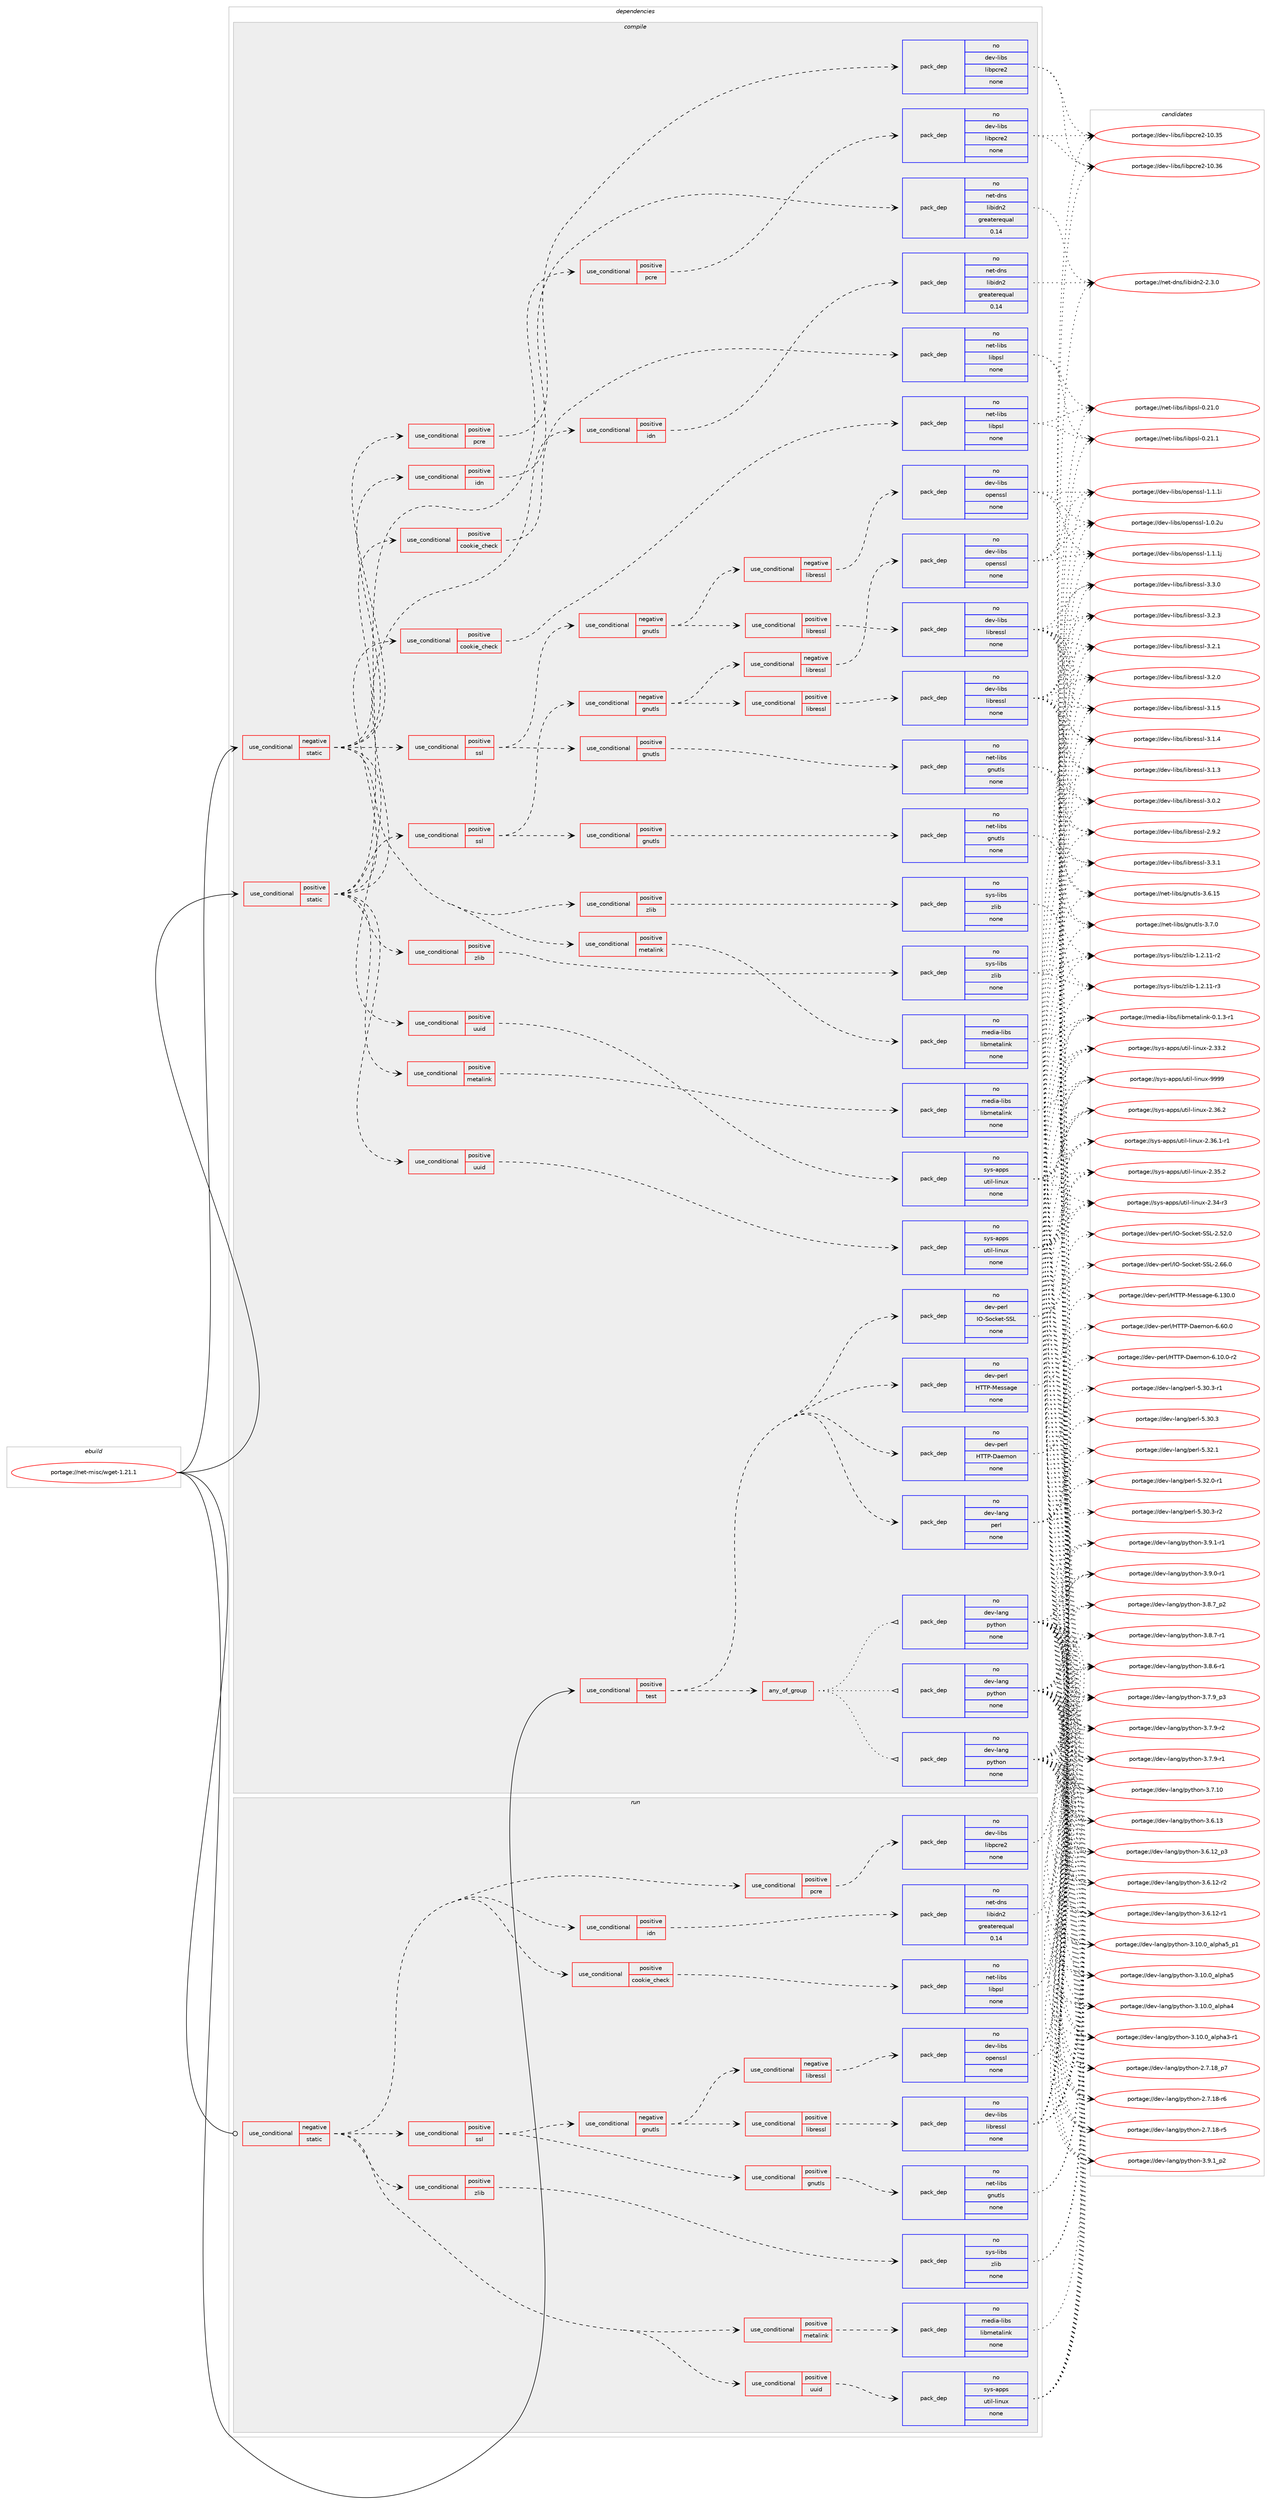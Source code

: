 digraph prolog {

# *************
# Graph options
# *************

newrank=true;
concentrate=true;
compound=true;
graph [rankdir=LR,fontname=Helvetica,fontsize=10,ranksep=1.5];#, ranksep=2.5, nodesep=0.2];
edge  [arrowhead=vee];
node  [fontname=Helvetica,fontsize=10];

# **********
# The ebuild
# **********

subgraph cluster_leftcol {
color=gray;
rank=same;
label=<<i>ebuild</i>>;
id [label="portage://net-misc/wget-1.21.1", color=red, width=4, href="../net-misc/wget-1.21.1.svg"];
}

# ****************
# The dependencies
# ****************

subgraph cluster_midcol {
color=gray;
label=<<i>dependencies</i>>;
subgraph cluster_compile {
fillcolor="#eeeeee";
style=filled;
label=<<i>compile</i>>;
subgraph cond3251 {
dependency11450 [label=<<TABLE BORDER="0" CELLBORDER="1" CELLSPACING="0" CELLPADDING="4"><TR><TD ROWSPAN="3" CELLPADDING="10">use_conditional</TD></TR><TR><TD>negative</TD></TR><TR><TD>static</TD></TR></TABLE>>, shape=none, color=red];
subgraph cond3252 {
dependency11451 [label=<<TABLE BORDER="0" CELLBORDER="1" CELLSPACING="0" CELLPADDING="4"><TR><TD ROWSPAN="3" CELLPADDING="10">use_conditional</TD></TR><TR><TD>positive</TD></TR><TR><TD>cookie_check</TD></TR></TABLE>>, shape=none, color=red];
subgraph pack8094 {
dependency11452 [label=<<TABLE BORDER="0" CELLBORDER="1" CELLSPACING="0" CELLPADDING="4" WIDTH="220"><TR><TD ROWSPAN="6" CELLPADDING="30">pack_dep</TD></TR><TR><TD WIDTH="110">no</TD></TR><TR><TD>net-libs</TD></TR><TR><TD>libpsl</TD></TR><TR><TD>none</TD></TR><TR><TD></TD></TR></TABLE>>, shape=none, color=blue];
}
dependency11451:e -> dependency11452:w [weight=20,style="dashed",arrowhead="vee"];
}
dependency11450:e -> dependency11451:w [weight=20,style="dashed",arrowhead="vee"];
subgraph cond3253 {
dependency11453 [label=<<TABLE BORDER="0" CELLBORDER="1" CELLSPACING="0" CELLPADDING="4"><TR><TD ROWSPAN="3" CELLPADDING="10">use_conditional</TD></TR><TR><TD>positive</TD></TR><TR><TD>idn</TD></TR></TABLE>>, shape=none, color=red];
subgraph pack8095 {
dependency11454 [label=<<TABLE BORDER="0" CELLBORDER="1" CELLSPACING="0" CELLPADDING="4" WIDTH="220"><TR><TD ROWSPAN="6" CELLPADDING="30">pack_dep</TD></TR><TR><TD WIDTH="110">no</TD></TR><TR><TD>net-dns</TD></TR><TR><TD>libidn2</TD></TR><TR><TD>greaterequal</TD></TR><TR><TD>0.14</TD></TR></TABLE>>, shape=none, color=blue];
}
dependency11453:e -> dependency11454:w [weight=20,style="dashed",arrowhead="vee"];
}
dependency11450:e -> dependency11453:w [weight=20,style="dashed",arrowhead="vee"];
subgraph cond3254 {
dependency11455 [label=<<TABLE BORDER="0" CELLBORDER="1" CELLSPACING="0" CELLPADDING="4"><TR><TD ROWSPAN="3" CELLPADDING="10">use_conditional</TD></TR><TR><TD>positive</TD></TR><TR><TD>metalink</TD></TR></TABLE>>, shape=none, color=red];
subgraph pack8096 {
dependency11456 [label=<<TABLE BORDER="0" CELLBORDER="1" CELLSPACING="0" CELLPADDING="4" WIDTH="220"><TR><TD ROWSPAN="6" CELLPADDING="30">pack_dep</TD></TR><TR><TD WIDTH="110">no</TD></TR><TR><TD>media-libs</TD></TR><TR><TD>libmetalink</TD></TR><TR><TD>none</TD></TR><TR><TD></TD></TR></TABLE>>, shape=none, color=blue];
}
dependency11455:e -> dependency11456:w [weight=20,style="dashed",arrowhead="vee"];
}
dependency11450:e -> dependency11455:w [weight=20,style="dashed",arrowhead="vee"];
subgraph cond3255 {
dependency11457 [label=<<TABLE BORDER="0" CELLBORDER="1" CELLSPACING="0" CELLPADDING="4"><TR><TD ROWSPAN="3" CELLPADDING="10">use_conditional</TD></TR><TR><TD>positive</TD></TR><TR><TD>pcre</TD></TR></TABLE>>, shape=none, color=red];
subgraph pack8097 {
dependency11458 [label=<<TABLE BORDER="0" CELLBORDER="1" CELLSPACING="0" CELLPADDING="4" WIDTH="220"><TR><TD ROWSPAN="6" CELLPADDING="30">pack_dep</TD></TR><TR><TD WIDTH="110">no</TD></TR><TR><TD>dev-libs</TD></TR><TR><TD>libpcre2</TD></TR><TR><TD>none</TD></TR><TR><TD></TD></TR></TABLE>>, shape=none, color=blue];
}
dependency11457:e -> dependency11458:w [weight=20,style="dashed",arrowhead="vee"];
}
dependency11450:e -> dependency11457:w [weight=20,style="dashed",arrowhead="vee"];
subgraph cond3256 {
dependency11459 [label=<<TABLE BORDER="0" CELLBORDER="1" CELLSPACING="0" CELLPADDING="4"><TR><TD ROWSPAN="3" CELLPADDING="10">use_conditional</TD></TR><TR><TD>positive</TD></TR><TR><TD>ssl</TD></TR></TABLE>>, shape=none, color=red];
subgraph cond3257 {
dependency11460 [label=<<TABLE BORDER="0" CELLBORDER="1" CELLSPACING="0" CELLPADDING="4"><TR><TD ROWSPAN="3" CELLPADDING="10">use_conditional</TD></TR><TR><TD>positive</TD></TR><TR><TD>gnutls</TD></TR></TABLE>>, shape=none, color=red];
subgraph pack8098 {
dependency11461 [label=<<TABLE BORDER="0" CELLBORDER="1" CELLSPACING="0" CELLPADDING="4" WIDTH="220"><TR><TD ROWSPAN="6" CELLPADDING="30">pack_dep</TD></TR><TR><TD WIDTH="110">no</TD></TR><TR><TD>net-libs</TD></TR><TR><TD>gnutls</TD></TR><TR><TD>none</TD></TR><TR><TD></TD></TR></TABLE>>, shape=none, color=blue];
}
dependency11460:e -> dependency11461:w [weight=20,style="dashed",arrowhead="vee"];
}
dependency11459:e -> dependency11460:w [weight=20,style="dashed",arrowhead="vee"];
subgraph cond3258 {
dependency11462 [label=<<TABLE BORDER="0" CELLBORDER="1" CELLSPACING="0" CELLPADDING="4"><TR><TD ROWSPAN="3" CELLPADDING="10">use_conditional</TD></TR><TR><TD>negative</TD></TR><TR><TD>gnutls</TD></TR></TABLE>>, shape=none, color=red];
subgraph cond3259 {
dependency11463 [label=<<TABLE BORDER="0" CELLBORDER="1" CELLSPACING="0" CELLPADDING="4"><TR><TD ROWSPAN="3" CELLPADDING="10">use_conditional</TD></TR><TR><TD>negative</TD></TR><TR><TD>libressl</TD></TR></TABLE>>, shape=none, color=red];
subgraph pack8099 {
dependency11464 [label=<<TABLE BORDER="0" CELLBORDER="1" CELLSPACING="0" CELLPADDING="4" WIDTH="220"><TR><TD ROWSPAN="6" CELLPADDING="30">pack_dep</TD></TR><TR><TD WIDTH="110">no</TD></TR><TR><TD>dev-libs</TD></TR><TR><TD>openssl</TD></TR><TR><TD>none</TD></TR><TR><TD></TD></TR></TABLE>>, shape=none, color=blue];
}
dependency11463:e -> dependency11464:w [weight=20,style="dashed",arrowhead="vee"];
}
dependency11462:e -> dependency11463:w [weight=20,style="dashed",arrowhead="vee"];
subgraph cond3260 {
dependency11465 [label=<<TABLE BORDER="0" CELLBORDER="1" CELLSPACING="0" CELLPADDING="4"><TR><TD ROWSPAN="3" CELLPADDING="10">use_conditional</TD></TR><TR><TD>positive</TD></TR><TR><TD>libressl</TD></TR></TABLE>>, shape=none, color=red];
subgraph pack8100 {
dependency11466 [label=<<TABLE BORDER="0" CELLBORDER="1" CELLSPACING="0" CELLPADDING="4" WIDTH="220"><TR><TD ROWSPAN="6" CELLPADDING="30">pack_dep</TD></TR><TR><TD WIDTH="110">no</TD></TR><TR><TD>dev-libs</TD></TR><TR><TD>libressl</TD></TR><TR><TD>none</TD></TR><TR><TD></TD></TR></TABLE>>, shape=none, color=blue];
}
dependency11465:e -> dependency11466:w [weight=20,style="dashed",arrowhead="vee"];
}
dependency11462:e -> dependency11465:w [weight=20,style="dashed",arrowhead="vee"];
}
dependency11459:e -> dependency11462:w [weight=20,style="dashed",arrowhead="vee"];
}
dependency11450:e -> dependency11459:w [weight=20,style="dashed",arrowhead="vee"];
subgraph cond3261 {
dependency11467 [label=<<TABLE BORDER="0" CELLBORDER="1" CELLSPACING="0" CELLPADDING="4"><TR><TD ROWSPAN="3" CELLPADDING="10">use_conditional</TD></TR><TR><TD>positive</TD></TR><TR><TD>uuid</TD></TR></TABLE>>, shape=none, color=red];
subgraph pack8101 {
dependency11468 [label=<<TABLE BORDER="0" CELLBORDER="1" CELLSPACING="0" CELLPADDING="4" WIDTH="220"><TR><TD ROWSPAN="6" CELLPADDING="30">pack_dep</TD></TR><TR><TD WIDTH="110">no</TD></TR><TR><TD>sys-apps</TD></TR><TR><TD>util-linux</TD></TR><TR><TD>none</TD></TR><TR><TD></TD></TR></TABLE>>, shape=none, color=blue];
}
dependency11467:e -> dependency11468:w [weight=20,style="dashed",arrowhead="vee"];
}
dependency11450:e -> dependency11467:w [weight=20,style="dashed",arrowhead="vee"];
subgraph cond3262 {
dependency11469 [label=<<TABLE BORDER="0" CELLBORDER="1" CELLSPACING="0" CELLPADDING="4"><TR><TD ROWSPAN="3" CELLPADDING="10">use_conditional</TD></TR><TR><TD>positive</TD></TR><TR><TD>zlib</TD></TR></TABLE>>, shape=none, color=red];
subgraph pack8102 {
dependency11470 [label=<<TABLE BORDER="0" CELLBORDER="1" CELLSPACING="0" CELLPADDING="4" WIDTH="220"><TR><TD ROWSPAN="6" CELLPADDING="30">pack_dep</TD></TR><TR><TD WIDTH="110">no</TD></TR><TR><TD>sys-libs</TD></TR><TR><TD>zlib</TD></TR><TR><TD>none</TD></TR><TR><TD></TD></TR></TABLE>>, shape=none, color=blue];
}
dependency11469:e -> dependency11470:w [weight=20,style="dashed",arrowhead="vee"];
}
dependency11450:e -> dependency11469:w [weight=20,style="dashed",arrowhead="vee"];
}
id:e -> dependency11450:w [weight=20,style="solid",arrowhead="vee"];
subgraph cond3263 {
dependency11471 [label=<<TABLE BORDER="0" CELLBORDER="1" CELLSPACING="0" CELLPADDING="4"><TR><TD ROWSPAN="3" CELLPADDING="10">use_conditional</TD></TR><TR><TD>positive</TD></TR><TR><TD>static</TD></TR></TABLE>>, shape=none, color=red];
subgraph cond3264 {
dependency11472 [label=<<TABLE BORDER="0" CELLBORDER="1" CELLSPACING="0" CELLPADDING="4"><TR><TD ROWSPAN="3" CELLPADDING="10">use_conditional</TD></TR><TR><TD>positive</TD></TR><TR><TD>cookie_check</TD></TR></TABLE>>, shape=none, color=red];
subgraph pack8103 {
dependency11473 [label=<<TABLE BORDER="0" CELLBORDER="1" CELLSPACING="0" CELLPADDING="4" WIDTH="220"><TR><TD ROWSPAN="6" CELLPADDING="30">pack_dep</TD></TR><TR><TD WIDTH="110">no</TD></TR><TR><TD>net-libs</TD></TR><TR><TD>libpsl</TD></TR><TR><TD>none</TD></TR><TR><TD></TD></TR></TABLE>>, shape=none, color=blue];
}
dependency11472:e -> dependency11473:w [weight=20,style="dashed",arrowhead="vee"];
}
dependency11471:e -> dependency11472:w [weight=20,style="dashed",arrowhead="vee"];
subgraph cond3265 {
dependency11474 [label=<<TABLE BORDER="0" CELLBORDER="1" CELLSPACING="0" CELLPADDING="4"><TR><TD ROWSPAN="3" CELLPADDING="10">use_conditional</TD></TR><TR><TD>positive</TD></TR><TR><TD>idn</TD></TR></TABLE>>, shape=none, color=red];
subgraph pack8104 {
dependency11475 [label=<<TABLE BORDER="0" CELLBORDER="1" CELLSPACING="0" CELLPADDING="4" WIDTH="220"><TR><TD ROWSPAN="6" CELLPADDING="30">pack_dep</TD></TR><TR><TD WIDTH="110">no</TD></TR><TR><TD>net-dns</TD></TR><TR><TD>libidn2</TD></TR><TR><TD>greaterequal</TD></TR><TR><TD>0.14</TD></TR></TABLE>>, shape=none, color=blue];
}
dependency11474:e -> dependency11475:w [weight=20,style="dashed",arrowhead="vee"];
}
dependency11471:e -> dependency11474:w [weight=20,style="dashed",arrowhead="vee"];
subgraph cond3266 {
dependency11476 [label=<<TABLE BORDER="0" CELLBORDER="1" CELLSPACING="0" CELLPADDING="4"><TR><TD ROWSPAN="3" CELLPADDING="10">use_conditional</TD></TR><TR><TD>positive</TD></TR><TR><TD>metalink</TD></TR></TABLE>>, shape=none, color=red];
subgraph pack8105 {
dependency11477 [label=<<TABLE BORDER="0" CELLBORDER="1" CELLSPACING="0" CELLPADDING="4" WIDTH="220"><TR><TD ROWSPAN="6" CELLPADDING="30">pack_dep</TD></TR><TR><TD WIDTH="110">no</TD></TR><TR><TD>media-libs</TD></TR><TR><TD>libmetalink</TD></TR><TR><TD>none</TD></TR><TR><TD></TD></TR></TABLE>>, shape=none, color=blue];
}
dependency11476:e -> dependency11477:w [weight=20,style="dashed",arrowhead="vee"];
}
dependency11471:e -> dependency11476:w [weight=20,style="dashed",arrowhead="vee"];
subgraph cond3267 {
dependency11478 [label=<<TABLE BORDER="0" CELLBORDER="1" CELLSPACING="0" CELLPADDING="4"><TR><TD ROWSPAN="3" CELLPADDING="10">use_conditional</TD></TR><TR><TD>positive</TD></TR><TR><TD>pcre</TD></TR></TABLE>>, shape=none, color=red];
subgraph pack8106 {
dependency11479 [label=<<TABLE BORDER="0" CELLBORDER="1" CELLSPACING="0" CELLPADDING="4" WIDTH="220"><TR><TD ROWSPAN="6" CELLPADDING="30">pack_dep</TD></TR><TR><TD WIDTH="110">no</TD></TR><TR><TD>dev-libs</TD></TR><TR><TD>libpcre2</TD></TR><TR><TD>none</TD></TR><TR><TD></TD></TR></TABLE>>, shape=none, color=blue];
}
dependency11478:e -> dependency11479:w [weight=20,style="dashed",arrowhead="vee"];
}
dependency11471:e -> dependency11478:w [weight=20,style="dashed",arrowhead="vee"];
subgraph cond3268 {
dependency11480 [label=<<TABLE BORDER="0" CELLBORDER="1" CELLSPACING="0" CELLPADDING="4"><TR><TD ROWSPAN="3" CELLPADDING="10">use_conditional</TD></TR><TR><TD>positive</TD></TR><TR><TD>ssl</TD></TR></TABLE>>, shape=none, color=red];
subgraph cond3269 {
dependency11481 [label=<<TABLE BORDER="0" CELLBORDER="1" CELLSPACING="0" CELLPADDING="4"><TR><TD ROWSPAN="3" CELLPADDING="10">use_conditional</TD></TR><TR><TD>positive</TD></TR><TR><TD>gnutls</TD></TR></TABLE>>, shape=none, color=red];
subgraph pack8107 {
dependency11482 [label=<<TABLE BORDER="0" CELLBORDER="1" CELLSPACING="0" CELLPADDING="4" WIDTH="220"><TR><TD ROWSPAN="6" CELLPADDING="30">pack_dep</TD></TR><TR><TD WIDTH="110">no</TD></TR><TR><TD>net-libs</TD></TR><TR><TD>gnutls</TD></TR><TR><TD>none</TD></TR><TR><TD></TD></TR></TABLE>>, shape=none, color=blue];
}
dependency11481:e -> dependency11482:w [weight=20,style="dashed",arrowhead="vee"];
}
dependency11480:e -> dependency11481:w [weight=20,style="dashed",arrowhead="vee"];
subgraph cond3270 {
dependency11483 [label=<<TABLE BORDER="0" CELLBORDER="1" CELLSPACING="0" CELLPADDING="4"><TR><TD ROWSPAN="3" CELLPADDING="10">use_conditional</TD></TR><TR><TD>negative</TD></TR><TR><TD>gnutls</TD></TR></TABLE>>, shape=none, color=red];
subgraph cond3271 {
dependency11484 [label=<<TABLE BORDER="0" CELLBORDER="1" CELLSPACING="0" CELLPADDING="4"><TR><TD ROWSPAN="3" CELLPADDING="10">use_conditional</TD></TR><TR><TD>negative</TD></TR><TR><TD>libressl</TD></TR></TABLE>>, shape=none, color=red];
subgraph pack8108 {
dependency11485 [label=<<TABLE BORDER="0" CELLBORDER="1" CELLSPACING="0" CELLPADDING="4" WIDTH="220"><TR><TD ROWSPAN="6" CELLPADDING="30">pack_dep</TD></TR><TR><TD WIDTH="110">no</TD></TR><TR><TD>dev-libs</TD></TR><TR><TD>openssl</TD></TR><TR><TD>none</TD></TR><TR><TD></TD></TR></TABLE>>, shape=none, color=blue];
}
dependency11484:e -> dependency11485:w [weight=20,style="dashed",arrowhead="vee"];
}
dependency11483:e -> dependency11484:w [weight=20,style="dashed",arrowhead="vee"];
subgraph cond3272 {
dependency11486 [label=<<TABLE BORDER="0" CELLBORDER="1" CELLSPACING="0" CELLPADDING="4"><TR><TD ROWSPAN="3" CELLPADDING="10">use_conditional</TD></TR><TR><TD>positive</TD></TR><TR><TD>libressl</TD></TR></TABLE>>, shape=none, color=red];
subgraph pack8109 {
dependency11487 [label=<<TABLE BORDER="0" CELLBORDER="1" CELLSPACING="0" CELLPADDING="4" WIDTH="220"><TR><TD ROWSPAN="6" CELLPADDING="30">pack_dep</TD></TR><TR><TD WIDTH="110">no</TD></TR><TR><TD>dev-libs</TD></TR><TR><TD>libressl</TD></TR><TR><TD>none</TD></TR><TR><TD></TD></TR></TABLE>>, shape=none, color=blue];
}
dependency11486:e -> dependency11487:w [weight=20,style="dashed",arrowhead="vee"];
}
dependency11483:e -> dependency11486:w [weight=20,style="dashed",arrowhead="vee"];
}
dependency11480:e -> dependency11483:w [weight=20,style="dashed",arrowhead="vee"];
}
dependency11471:e -> dependency11480:w [weight=20,style="dashed",arrowhead="vee"];
subgraph cond3273 {
dependency11488 [label=<<TABLE BORDER="0" CELLBORDER="1" CELLSPACING="0" CELLPADDING="4"><TR><TD ROWSPAN="3" CELLPADDING="10">use_conditional</TD></TR><TR><TD>positive</TD></TR><TR><TD>uuid</TD></TR></TABLE>>, shape=none, color=red];
subgraph pack8110 {
dependency11489 [label=<<TABLE BORDER="0" CELLBORDER="1" CELLSPACING="0" CELLPADDING="4" WIDTH="220"><TR><TD ROWSPAN="6" CELLPADDING="30">pack_dep</TD></TR><TR><TD WIDTH="110">no</TD></TR><TR><TD>sys-apps</TD></TR><TR><TD>util-linux</TD></TR><TR><TD>none</TD></TR><TR><TD></TD></TR></TABLE>>, shape=none, color=blue];
}
dependency11488:e -> dependency11489:w [weight=20,style="dashed",arrowhead="vee"];
}
dependency11471:e -> dependency11488:w [weight=20,style="dashed",arrowhead="vee"];
subgraph cond3274 {
dependency11490 [label=<<TABLE BORDER="0" CELLBORDER="1" CELLSPACING="0" CELLPADDING="4"><TR><TD ROWSPAN="3" CELLPADDING="10">use_conditional</TD></TR><TR><TD>positive</TD></TR><TR><TD>zlib</TD></TR></TABLE>>, shape=none, color=red];
subgraph pack8111 {
dependency11491 [label=<<TABLE BORDER="0" CELLBORDER="1" CELLSPACING="0" CELLPADDING="4" WIDTH="220"><TR><TD ROWSPAN="6" CELLPADDING="30">pack_dep</TD></TR><TR><TD WIDTH="110">no</TD></TR><TR><TD>sys-libs</TD></TR><TR><TD>zlib</TD></TR><TR><TD>none</TD></TR><TR><TD></TD></TR></TABLE>>, shape=none, color=blue];
}
dependency11490:e -> dependency11491:w [weight=20,style="dashed",arrowhead="vee"];
}
dependency11471:e -> dependency11490:w [weight=20,style="dashed",arrowhead="vee"];
}
id:e -> dependency11471:w [weight=20,style="solid",arrowhead="vee"];
subgraph cond3275 {
dependency11492 [label=<<TABLE BORDER="0" CELLBORDER="1" CELLSPACING="0" CELLPADDING="4"><TR><TD ROWSPAN="3" CELLPADDING="10">use_conditional</TD></TR><TR><TD>positive</TD></TR><TR><TD>test</TD></TR></TABLE>>, shape=none, color=red];
subgraph any96 {
dependency11493 [label=<<TABLE BORDER="0" CELLBORDER="1" CELLSPACING="0" CELLPADDING="4"><TR><TD CELLPADDING="10">any_of_group</TD></TR></TABLE>>, shape=none, color=red];subgraph pack8112 {
dependency11494 [label=<<TABLE BORDER="0" CELLBORDER="1" CELLSPACING="0" CELLPADDING="4" WIDTH="220"><TR><TD ROWSPAN="6" CELLPADDING="30">pack_dep</TD></TR><TR><TD WIDTH="110">no</TD></TR><TR><TD>dev-lang</TD></TR><TR><TD>python</TD></TR><TR><TD>none</TD></TR><TR><TD></TD></TR></TABLE>>, shape=none, color=blue];
}
dependency11493:e -> dependency11494:w [weight=20,style="dotted",arrowhead="oinv"];
subgraph pack8113 {
dependency11495 [label=<<TABLE BORDER="0" CELLBORDER="1" CELLSPACING="0" CELLPADDING="4" WIDTH="220"><TR><TD ROWSPAN="6" CELLPADDING="30">pack_dep</TD></TR><TR><TD WIDTH="110">no</TD></TR><TR><TD>dev-lang</TD></TR><TR><TD>python</TD></TR><TR><TD>none</TD></TR><TR><TD></TD></TR></TABLE>>, shape=none, color=blue];
}
dependency11493:e -> dependency11495:w [weight=20,style="dotted",arrowhead="oinv"];
subgraph pack8114 {
dependency11496 [label=<<TABLE BORDER="0" CELLBORDER="1" CELLSPACING="0" CELLPADDING="4" WIDTH="220"><TR><TD ROWSPAN="6" CELLPADDING="30">pack_dep</TD></TR><TR><TD WIDTH="110">no</TD></TR><TR><TD>dev-lang</TD></TR><TR><TD>python</TD></TR><TR><TD>none</TD></TR><TR><TD></TD></TR></TABLE>>, shape=none, color=blue];
}
dependency11493:e -> dependency11496:w [weight=20,style="dotted",arrowhead="oinv"];
}
dependency11492:e -> dependency11493:w [weight=20,style="dashed",arrowhead="vee"];
subgraph pack8115 {
dependency11497 [label=<<TABLE BORDER="0" CELLBORDER="1" CELLSPACING="0" CELLPADDING="4" WIDTH="220"><TR><TD ROWSPAN="6" CELLPADDING="30">pack_dep</TD></TR><TR><TD WIDTH="110">no</TD></TR><TR><TD>dev-lang</TD></TR><TR><TD>perl</TD></TR><TR><TD>none</TD></TR><TR><TD></TD></TR></TABLE>>, shape=none, color=blue];
}
dependency11492:e -> dependency11497:w [weight=20,style="dashed",arrowhead="vee"];
subgraph pack8116 {
dependency11498 [label=<<TABLE BORDER="0" CELLBORDER="1" CELLSPACING="0" CELLPADDING="4" WIDTH="220"><TR><TD ROWSPAN="6" CELLPADDING="30">pack_dep</TD></TR><TR><TD WIDTH="110">no</TD></TR><TR><TD>dev-perl</TD></TR><TR><TD>HTTP-Daemon</TD></TR><TR><TD>none</TD></TR><TR><TD></TD></TR></TABLE>>, shape=none, color=blue];
}
dependency11492:e -> dependency11498:w [weight=20,style="dashed",arrowhead="vee"];
subgraph pack8117 {
dependency11499 [label=<<TABLE BORDER="0" CELLBORDER="1" CELLSPACING="0" CELLPADDING="4" WIDTH="220"><TR><TD ROWSPAN="6" CELLPADDING="30">pack_dep</TD></TR><TR><TD WIDTH="110">no</TD></TR><TR><TD>dev-perl</TD></TR><TR><TD>HTTP-Message</TD></TR><TR><TD>none</TD></TR><TR><TD></TD></TR></TABLE>>, shape=none, color=blue];
}
dependency11492:e -> dependency11499:w [weight=20,style="dashed",arrowhead="vee"];
subgraph pack8118 {
dependency11500 [label=<<TABLE BORDER="0" CELLBORDER="1" CELLSPACING="0" CELLPADDING="4" WIDTH="220"><TR><TD ROWSPAN="6" CELLPADDING="30">pack_dep</TD></TR><TR><TD WIDTH="110">no</TD></TR><TR><TD>dev-perl</TD></TR><TR><TD>IO-Socket-SSL</TD></TR><TR><TD>none</TD></TR><TR><TD></TD></TR></TABLE>>, shape=none, color=blue];
}
dependency11492:e -> dependency11500:w [weight=20,style="dashed",arrowhead="vee"];
}
id:e -> dependency11492:w [weight=20,style="solid",arrowhead="vee"];
}
subgraph cluster_compileandrun {
fillcolor="#eeeeee";
style=filled;
label=<<i>compile and run</i>>;
}
subgraph cluster_run {
fillcolor="#eeeeee";
style=filled;
label=<<i>run</i>>;
subgraph cond3276 {
dependency11501 [label=<<TABLE BORDER="0" CELLBORDER="1" CELLSPACING="0" CELLPADDING="4"><TR><TD ROWSPAN="3" CELLPADDING="10">use_conditional</TD></TR><TR><TD>negative</TD></TR><TR><TD>static</TD></TR></TABLE>>, shape=none, color=red];
subgraph cond3277 {
dependency11502 [label=<<TABLE BORDER="0" CELLBORDER="1" CELLSPACING="0" CELLPADDING="4"><TR><TD ROWSPAN="3" CELLPADDING="10">use_conditional</TD></TR><TR><TD>positive</TD></TR><TR><TD>cookie_check</TD></TR></TABLE>>, shape=none, color=red];
subgraph pack8119 {
dependency11503 [label=<<TABLE BORDER="0" CELLBORDER="1" CELLSPACING="0" CELLPADDING="4" WIDTH="220"><TR><TD ROWSPAN="6" CELLPADDING="30">pack_dep</TD></TR><TR><TD WIDTH="110">no</TD></TR><TR><TD>net-libs</TD></TR><TR><TD>libpsl</TD></TR><TR><TD>none</TD></TR><TR><TD></TD></TR></TABLE>>, shape=none, color=blue];
}
dependency11502:e -> dependency11503:w [weight=20,style="dashed",arrowhead="vee"];
}
dependency11501:e -> dependency11502:w [weight=20,style="dashed",arrowhead="vee"];
subgraph cond3278 {
dependency11504 [label=<<TABLE BORDER="0" CELLBORDER="1" CELLSPACING="0" CELLPADDING="4"><TR><TD ROWSPAN="3" CELLPADDING="10">use_conditional</TD></TR><TR><TD>positive</TD></TR><TR><TD>idn</TD></TR></TABLE>>, shape=none, color=red];
subgraph pack8120 {
dependency11505 [label=<<TABLE BORDER="0" CELLBORDER="1" CELLSPACING="0" CELLPADDING="4" WIDTH="220"><TR><TD ROWSPAN="6" CELLPADDING="30">pack_dep</TD></TR><TR><TD WIDTH="110">no</TD></TR><TR><TD>net-dns</TD></TR><TR><TD>libidn2</TD></TR><TR><TD>greaterequal</TD></TR><TR><TD>0.14</TD></TR></TABLE>>, shape=none, color=blue];
}
dependency11504:e -> dependency11505:w [weight=20,style="dashed",arrowhead="vee"];
}
dependency11501:e -> dependency11504:w [weight=20,style="dashed",arrowhead="vee"];
subgraph cond3279 {
dependency11506 [label=<<TABLE BORDER="0" CELLBORDER="1" CELLSPACING="0" CELLPADDING="4"><TR><TD ROWSPAN="3" CELLPADDING="10">use_conditional</TD></TR><TR><TD>positive</TD></TR><TR><TD>metalink</TD></TR></TABLE>>, shape=none, color=red];
subgraph pack8121 {
dependency11507 [label=<<TABLE BORDER="0" CELLBORDER="1" CELLSPACING="0" CELLPADDING="4" WIDTH="220"><TR><TD ROWSPAN="6" CELLPADDING="30">pack_dep</TD></TR><TR><TD WIDTH="110">no</TD></TR><TR><TD>media-libs</TD></TR><TR><TD>libmetalink</TD></TR><TR><TD>none</TD></TR><TR><TD></TD></TR></TABLE>>, shape=none, color=blue];
}
dependency11506:e -> dependency11507:w [weight=20,style="dashed",arrowhead="vee"];
}
dependency11501:e -> dependency11506:w [weight=20,style="dashed",arrowhead="vee"];
subgraph cond3280 {
dependency11508 [label=<<TABLE BORDER="0" CELLBORDER="1" CELLSPACING="0" CELLPADDING="4"><TR><TD ROWSPAN="3" CELLPADDING="10">use_conditional</TD></TR><TR><TD>positive</TD></TR><TR><TD>pcre</TD></TR></TABLE>>, shape=none, color=red];
subgraph pack8122 {
dependency11509 [label=<<TABLE BORDER="0" CELLBORDER="1" CELLSPACING="0" CELLPADDING="4" WIDTH="220"><TR><TD ROWSPAN="6" CELLPADDING="30">pack_dep</TD></TR><TR><TD WIDTH="110">no</TD></TR><TR><TD>dev-libs</TD></TR><TR><TD>libpcre2</TD></TR><TR><TD>none</TD></TR><TR><TD></TD></TR></TABLE>>, shape=none, color=blue];
}
dependency11508:e -> dependency11509:w [weight=20,style="dashed",arrowhead="vee"];
}
dependency11501:e -> dependency11508:w [weight=20,style="dashed",arrowhead="vee"];
subgraph cond3281 {
dependency11510 [label=<<TABLE BORDER="0" CELLBORDER="1" CELLSPACING="0" CELLPADDING="4"><TR><TD ROWSPAN="3" CELLPADDING="10">use_conditional</TD></TR><TR><TD>positive</TD></TR><TR><TD>ssl</TD></TR></TABLE>>, shape=none, color=red];
subgraph cond3282 {
dependency11511 [label=<<TABLE BORDER="0" CELLBORDER="1" CELLSPACING="0" CELLPADDING="4"><TR><TD ROWSPAN="3" CELLPADDING="10">use_conditional</TD></TR><TR><TD>positive</TD></TR><TR><TD>gnutls</TD></TR></TABLE>>, shape=none, color=red];
subgraph pack8123 {
dependency11512 [label=<<TABLE BORDER="0" CELLBORDER="1" CELLSPACING="0" CELLPADDING="4" WIDTH="220"><TR><TD ROWSPAN="6" CELLPADDING="30">pack_dep</TD></TR><TR><TD WIDTH="110">no</TD></TR><TR><TD>net-libs</TD></TR><TR><TD>gnutls</TD></TR><TR><TD>none</TD></TR><TR><TD></TD></TR></TABLE>>, shape=none, color=blue];
}
dependency11511:e -> dependency11512:w [weight=20,style="dashed",arrowhead="vee"];
}
dependency11510:e -> dependency11511:w [weight=20,style="dashed",arrowhead="vee"];
subgraph cond3283 {
dependency11513 [label=<<TABLE BORDER="0" CELLBORDER="1" CELLSPACING="0" CELLPADDING="4"><TR><TD ROWSPAN="3" CELLPADDING="10">use_conditional</TD></TR><TR><TD>negative</TD></TR><TR><TD>gnutls</TD></TR></TABLE>>, shape=none, color=red];
subgraph cond3284 {
dependency11514 [label=<<TABLE BORDER="0" CELLBORDER="1" CELLSPACING="0" CELLPADDING="4"><TR><TD ROWSPAN="3" CELLPADDING="10">use_conditional</TD></TR><TR><TD>negative</TD></TR><TR><TD>libressl</TD></TR></TABLE>>, shape=none, color=red];
subgraph pack8124 {
dependency11515 [label=<<TABLE BORDER="0" CELLBORDER="1" CELLSPACING="0" CELLPADDING="4" WIDTH="220"><TR><TD ROWSPAN="6" CELLPADDING="30">pack_dep</TD></TR><TR><TD WIDTH="110">no</TD></TR><TR><TD>dev-libs</TD></TR><TR><TD>openssl</TD></TR><TR><TD>none</TD></TR><TR><TD></TD></TR></TABLE>>, shape=none, color=blue];
}
dependency11514:e -> dependency11515:w [weight=20,style="dashed",arrowhead="vee"];
}
dependency11513:e -> dependency11514:w [weight=20,style="dashed",arrowhead="vee"];
subgraph cond3285 {
dependency11516 [label=<<TABLE BORDER="0" CELLBORDER="1" CELLSPACING="0" CELLPADDING="4"><TR><TD ROWSPAN="3" CELLPADDING="10">use_conditional</TD></TR><TR><TD>positive</TD></TR><TR><TD>libressl</TD></TR></TABLE>>, shape=none, color=red];
subgraph pack8125 {
dependency11517 [label=<<TABLE BORDER="0" CELLBORDER="1" CELLSPACING="0" CELLPADDING="4" WIDTH="220"><TR><TD ROWSPAN="6" CELLPADDING="30">pack_dep</TD></TR><TR><TD WIDTH="110">no</TD></TR><TR><TD>dev-libs</TD></TR><TR><TD>libressl</TD></TR><TR><TD>none</TD></TR><TR><TD></TD></TR></TABLE>>, shape=none, color=blue];
}
dependency11516:e -> dependency11517:w [weight=20,style="dashed",arrowhead="vee"];
}
dependency11513:e -> dependency11516:w [weight=20,style="dashed",arrowhead="vee"];
}
dependency11510:e -> dependency11513:w [weight=20,style="dashed",arrowhead="vee"];
}
dependency11501:e -> dependency11510:w [weight=20,style="dashed",arrowhead="vee"];
subgraph cond3286 {
dependency11518 [label=<<TABLE BORDER="0" CELLBORDER="1" CELLSPACING="0" CELLPADDING="4"><TR><TD ROWSPAN="3" CELLPADDING="10">use_conditional</TD></TR><TR><TD>positive</TD></TR><TR><TD>uuid</TD></TR></TABLE>>, shape=none, color=red];
subgraph pack8126 {
dependency11519 [label=<<TABLE BORDER="0" CELLBORDER="1" CELLSPACING="0" CELLPADDING="4" WIDTH="220"><TR><TD ROWSPAN="6" CELLPADDING="30">pack_dep</TD></TR><TR><TD WIDTH="110">no</TD></TR><TR><TD>sys-apps</TD></TR><TR><TD>util-linux</TD></TR><TR><TD>none</TD></TR><TR><TD></TD></TR></TABLE>>, shape=none, color=blue];
}
dependency11518:e -> dependency11519:w [weight=20,style="dashed",arrowhead="vee"];
}
dependency11501:e -> dependency11518:w [weight=20,style="dashed",arrowhead="vee"];
subgraph cond3287 {
dependency11520 [label=<<TABLE BORDER="0" CELLBORDER="1" CELLSPACING="0" CELLPADDING="4"><TR><TD ROWSPAN="3" CELLPADDING="10">use_conditional</TD></TR><TR><TD>positive</TD></TR><TR><TD>zlib</TD></TR></TABLE>>, shape=none, color=red];
subgraph pack8127 {
dependency11521 [label=<<TABLE BORDER="0" CELLBORDER="1" CELLSPACING="0" CELLPADDING="4" WIDTH="220"><TR><TD ROWSPAN="6" CELLPADDING="30">pack_dep</TD></TR><TR><TD WIDTH="110">no</TD></TR><TR><TD>sys-libs</TD></TR><TR><TD>zlib</TD></TR><TR><TD>none</TD></TR><TR><TD></TD></TR></TABLE>>, shape=none, color=blue];
}
dependency11520:e -> dependency11521:w [weight=20,style="dashed",arrowhead="vee"];
}
dependency11501:e -> dependency11520:w [weight=20,style="dashed",arrowhead="vee"];
}
id:e -> dependency11501:w [weight=20,style="solid",arrowhead="odot"];
}
}

# **************
# The candidates
# **************

subgraph cluster_choices {
rank=same;
color=gray;
label=<<i>candidates</i>>;

subgraph choice8094 {
color=black;
nodesep=1;
choice1101011164510810598115471081059811211510845484650494649 [label="portage://net-libs/libpsl-0.21.1", color=red, width=4,href="../net-libs/libpsl-0.21.1.svg"];
choice1101011164510810598115471081059811211510845484650494648 [label="portage://net-libs/libpsl-0.21.0", color=red, width=4,href="../net-libs/libpsl-0.21.0.svg"];
dependency11452:e -> choice1101011164510810598115471081059811211510845484650494649:w [style=dotted,weight="100"];
dependency11452:e -> choice1101011164510810598115471081059811211510845484650494648:w [style=dotted,weight="100"];
}
subgraph choice8095 {
color=black;
nodesep=1;
choice11010111645100110115471081059810510011050455046514648 [label="portage://net-dns/libidn2-2.3.0", color=red, width=4,href="../net-dns/libidn2-2.3.0.svg"];
dependency11454:e -> choice11010111645100110115471081059810510011050455046514648:w [style=dotted,weight="100"];
}
subgraph choice8096 {
color=black;
nodesep=1;
choice1091011001059745108105981154710810598109101116971081051101074548464946514511449 [label="portage://media-libs/libmetalink-0.1.3-r1", color=red, width=4,href="../media-libs/libmetalink-0.1.3-r1.svg"];
dependency11456:e -> choice1091011001059745108105981154710810598109101116971081051101074548464946514511449:w [style=dotted,weight="100"];
}
subgraph choice8097 {
color=black;
nodesep=1;
choice100101118451081059811547108105981129911410150454948465154 [label="portage://dev-libs/libpcre2-10.36", color=red, width=4,href="../dev-libs/libpcre2-10.36.svg"];
choice100101118451081059811547108105981129911410150454948465153 [label="portage://dev-libs/libpcre2-10.35", color=red, width=4,href="../dev-libs/libpcre2-10.35.svg"];
dependency11458:e -> choice100101118451081059811547108105981129911410150454948465154:w [style=dotted,weight="100"];
dependency11458:e -> choice100101118451081059811547108105981129911410150454948465153:w [style=dotted,weight="100"];
}
subgraph choice8098 {
color=black;
nodesep=1;
choice110101116451081059811547103110117116108115455146554648 [label="portage://net-libs/gnutls-3.7.0", color=red, width=4,href="../net-libs/gnutls-3.7.0.svg"];
choice11010111645108105981154710311011711610811545514654464953 [label="portage://net-libs/gnutls-3.6.15", color=red, width=4,href="../net-libs/gnutls-3.6.15.svg"];
dependency11461:e -> choice110101116451081059811547103110117116108115455146554648:w [style=dotted,weight="100"];
dependency11461:e -> choice11010111645108105981154710311011711610811545514654464953:w [style=dotted,weight="100"];
}
subgraph choice8099 {
color=black;
nodesep=1;
choice100101118451081059811547111112101110115115108454946494649106 [label="portage://dev-libs/openssl-1.1.1j", color=red, width=4,href="../dev-libs/openssl-1.1.1j.svg"];
choice100101118451081059811547111112101110115115108454946494649105 [label="portage://dev-libs/openssl-1.1.1i", color=red, width=4,href="../dev-libs/openssl-1.1.1i.svg"];
choice100101118451081059811547111112101110115115108454946484650117 [label="portage://dev-libs/openssl-1.0.2u", color=red, width=4,href="../dev-libs/openssl-1.0.2u.svg"];
dependency11464:e -> choice100101118451081059811547111112101110115115108454946494649106:w [style=dotted,weight="100"];
dependency11464:e -> choice100101118451081059811547111112101110115115108454946494649105:w [style=dotted,weight="100"];
dependency11464:e -> choice100101118451081059811547111112101110115115108454946484650117:w [style=dotted,weight="100"];
}
subgraph choice8100 {
color=black;
nodesep=1;
choice10010111845108105981154710810598114101115115108455146514649 [label="portage://dev-libs/libressl-3.3.1", color=red, width=4,href="../dev-libs/libressl-3.3.1.svg"];
choice10010111845108105981154710810598114101115115108455146514648 [label="portage://dev-libs/libressl-3.3.0", color=red, width=4,href="../dev-libs/libressl-3.3.0.svg"];
choice10010111845108105981154710810598114101115115108455146504651 [label="portage://dev-libs/libressl-3.2.3", color=red, width=4,href="../dev-libs/libressl-3.2.3.svg"];
choice10010111845108105981154710810598114101115115108455146504649 [label="portage://dev-libs/libressl-3.2.1", color=red, width=4,href="../dev-libs/libressl-3.2.1.svg"];
choice10010111845108105981154710810598114101115115108455146504648 [label="portage://dev-libs/libressl-3.2.0", color=red, width=4,href="../dev-libs/libressl-3.2.0.svg"];
choice10010111845108105981154710810598114101115115108455146494653 [label="portage://dev-libs/libressl-3.1.5", color=red, width=4,href="../dev-libs/libressl-3.1.5.svg"];
choice10010111845108105981154710810598114101115115108455146494652 [label="portage://dev-libs/libressl-3.1.4", color=red, width=4,href="../dev-libs/libressl-3.1.4.svg"];
choice10010111845108105981154710810598114101115115108455146494651 [label="portage://dev-libs/libressl-3.1.3", color=red, width=4,href="../dev-libs/libressl-3.1.3.svg"];
choice10010111845108105981154710810598114101115115108455146484650 [label="portage://dev-libs/libressl-3.0.2", color=red, width=4,href="../dev-libs/libressl-3.0.2.svg"];
choice10010111845108105981154710810598114101115115108455046574650 [label="portage://dev-libs/libressl-2.9.2", color=red, width=4,href="../dev-libs/libressl-2.9.2.svg"];
dependency11466:e -> choice10010111845108105981154710810598114101115115108455146514649:w [style=dotted,weight="100"];
dependency11466:e -> choice10010111845108105981154710810598114101115115108455146514648:w [style=dotted,weight="100"];
dependency11466:e -> choice10010111845108105981154710810598114101115115108455146504651:w [style=dotted,weight="100"];
dependency11466:e -> choice10010111845108105981154710810598114101115115108455146504649:w [style=dotted,weight="100"];
dependency11466:e -> choice10010111845108105981154710810598114101115115108455146504648:w [style=dotted,weight="100"];
dependency11466:e -> choice10010111845108105981154710810598114101115115108455146494653:w [style=dotted,weight="100"];
dependency11466:e -> choice10010111845108105981154710810598114101115115108455146494652:w [style=dotted,weight="100"];
dependency11466:e -> choice10010111845108105981154710810598114101115115108455146494651:w [style=dotted,weight="100"];
dependency11466:e -> choice10010111845108105981154710810598114101115115108455146484650:w [style=dotted,weight="100"];
dependency11466:e -> choice10010111845108105981154710810598114101115115108455046574650:w [style=dotted,weight="100"];
}
subgraph choice8101 {
color=black;
nodesep=1;
choice115121115459711211211547117116105108451081051101171204557575757 [label="portage://sys-apps/util-linux-9999", color=red, width=4,href="../sys-apps/util-linux-9999.svg"];
choice1151211154597112112115471171161051084510810511011712045504651544650 [label="portage://sys-apps/util-linux-2.36.2", color=red, width=4,href="../sys-apps/util-linux-2.36.2.svg"];
choice11512111545971121121154711711610510845108105110117120455046515446494511449 [label="portage://sys-apps/util-linux-2.36.1-r1", color=red, width=4,href="../sys-apps/util-linux-2.36.1-r1.svg"];
choice1151211154597112112115471171161051084510810511011712045504651534650 [label="portage://sys-apps/util-linux-2.35.2", color=red, width=4,href="../sys-apps/util-linux-2.35.2.svg"];
choice1151211154597112112115471171161051084510810511011712045504651524511451 [label="portage://sys-apps/util-linux-2.34-r3", color=red, width=4,href="../sys-apps/util-linux-2.34-r3.svg"];
choice1151211154597112112115471171161051084510810511011712045504651514650 [label="portage://sys-apps/util-linux-2.33.2", color=red, width=4,href="../sys-apps/util-linux-2.33.2.svg"];
dependency11468:e -> choice115121115459711211211547117116105108451081051101171204557575757:w [style=dotted,weight="100"];
dependency11468:e -> choice1151211154597112112115471171161051084510810511011712045504651544650:w [style=dotted,weight="100"];
dependency11468:e -> choice11512111545971121121154711711610510845108105110117120455046515446494511449:w [style=dotted,weight="100"];
dependency11468:e -> choice1151211154597112112115471171161051084510810511011712045504651534650:w [style=dotted,weight="100"];
dependency11468:e -> choice1151211154597112112115471171161051084510810511011712045504651524511451:w [style=dotted,weight="100"];
dependency11468:e -> choice1151211154597112112115471171161051084510810511011712045504651514650:w [style=dotted,weight="100"];
}
subgraph choice8102 {
color=black;
nodesep=1;
choice11512111545108105981154712210810598454946504649494511451 [label="portage://sys-libs/zlib-1.2.11-r3", color=red, width=4,href="../sys-libs/zlib-1.2.11-r3.svg"];
choice11512111545108105981154712210810598454946504649494511450 [label="portage://sys-libs/zlib-1.2.11-r2", color=red, width=4,href="../sys-libs/zlib-1.2.11-r2.svg"];
dependency11470:e -> choice11512111545108105981154712210810598454946504649494511451:w [style=dotted,weight="100"];
dependency11470:e -> choice11512111545108105981154712210810598454946504649494511450:w [style=dotted,weight="100"];
}
subgraph choice8103 {
color=black;
nodesep=1;
choice1101011164510810598115471081059811211510845484650494649 [label="portage://net-libs/libpsl-0.21.1", color=red, width=4,href="../net-libs/libpsl-0.21.1.svg"];
choice1101011164510810598115471081059811211510845484650494648 [label="portage://net-libs/libpsl-0.21.0", color=red, width=4,href="../net-libs/libpsl-0.21.0.svg"];
dependency11473:e -> choice1101011164510810598115471081059811211510845484650494649:w [style=dotted,weight="100"];
dependency11473:e -> choice1101011164510810598115471081059811211510845484650494648:w [style=dotted,weight="100"];
}
subgraph choice8104 {
color=black;
nodesep=1;
choice11010111645100110115471081059810510011050455046514648 [label="portage://net-dns/libidn2-2.3.0", color=red, width=4,href="../net-dns/libidn2-2.3.0.svg"];
dependency11475:e -> choice11010111645100110115471081059810510011050455046514648:w [style=dotted,weight="100"];
}
subgraph choice8105 {
color=black;
nodesep=1;
choice1091011001059745108105981154710810598109101116971081051101074548464946514511449 [label="portage://media-libs/libmetalink-0.1.3-r1", color=red, width=4,href="../media-libs/libmetalink-0.1.3-r1.svg"];
dependency11477:e -> choice1091011001059745108105981154710810598109101116971081051101074548464946514511449:w [style=dotted,weight="100"];
}
subgraph choice8106 {
color=black;
nodesep=1;
choice100101118451081059811547108105981129911410150454948465154 [label="portage://dev-libs/libpcre2-10.36", color=red, width=4,href="../dev-libs/libpcre2-10.36.svg"];
choice100101118451081059811547108105981129911410150454948465153 [label="portage://dev-libs/libpcre2-10.35", color=red, width=4,href="../dev-libs/libpcre2-10.35.svg"];
dependency11479:e -> choice100101118451081059811547108105981129911410150454948465154:w [style=dotted,weight="100"];
dependency11479:e -> choice100101118451081059811547108105981129911410150454948465153:w [style=dotted,weight="100"];
}
subgraph choice8107 {
color=black;
nodesep=1;
choice110101116451081059811547103110117116108115455146554648 [label="portage://net-libs/gnutls-3.7.0", color=red, width=4,href="../net-libs/gnutls-3.7.0.svg"];
choice11010111645108105981154710311011711610811545514654464953 [label="portage://net-libs/gnutls-3.6.15", color=red, width=4,href="../net-libs/gnutls-3.6.15.svg"];
dependency11482:e -> choice110101116451081059811547103110117116108115455146554648:w [style=dotted,weight="100"];
dependency11482:e -> choice11010111645108105981154710311011711610811545514654464953:w [style=dotted,weight="100"];
}
subgraph choice8108 {
color=black;
nodesep=1;
choice100101118451081059811547111112101110115115108454946494649106 [label="portage://dev-libs/openssl-1.1.1j", color=red, width=4,href="../dev-libs/openssl-1.1.1j.svg"];
choice100101118451081059811547111112101110115115108454946494649105 [label="portage://dev-libs/openssl-1.1.1i", color=red, width=4,href="../dev-libs/openssl-1.1.1i.svg"];
choice100101118451081059811547111112101110115115108454946484650117 [label="portage://dev-libs/openssl-1.0.2u", color=red, width=4,href="../dev-libs/openssl-1.0.2u.svg"];
dependency11485:e -> choice100101118451081059811547111112101110115115108454946494649106:w [style=dotted,weight="100"];
dependency11485:e -> choice100101118451081059811547111112101110115115108454946494649105:w [style=dotted,weight="100"];
dependency11485:e -> choice100101118451081059811547111112101110115115108454946484650117:w [style=dotted,weight="100"];
}
subgraph choice8109 {
color=black;
nodesep=1;
choice10010111845108105981154710810598114101115115108455146514649 [label="portage://dev-libs/libressl-3.3.1", color=red, width=4,href="../dev-libs/libressl-3.3.1.svg"];
choice10010111845108105981154710810598114101115115108455146514648 [label="portage://dev-libs/libressl-3.3.0", color=red, width=4,href="../dev-libs/libressl-3.3.0.svg"];
choice10010111845108105981154710810598114101115115108455146504651 [label="portage://dev-libs/libressl-3.2.3", color=red, width=4,href="../dev-libs/libressl-3.2.3.svg"];
choice10010111845108105981154710810598114101115115108455146504649 [label="portage://dev-libs/libressl-3.2.1", color=red, width=4,href="../dev-libs/libressl-3.2.1.svg"];
choice10010111845108105981154710810598114101115115108455146504648 [label="portage://dev-libs/libressl-3.2.0", color=red, width=4,href="../dev-libs/libressl-3.2.0.svg"];
choice10010111845108105981154710810598114101115115108455146494653 [label="portage://dev-libs/libressl-3.1.5", color=red, width=4,href="../dev-libs/libressl-3.1.5.svg"];
choice10010111845108105981154710810598114101115115108455146494652 [label="portage://dev-libs/libressl-3.1.4", color=red, width=4,href="../dev-libs/libressl-3.1.4.svg"];
choice10010111845108105981154710810598114101115115108455146494651 [label="portage://dev-libs/libressl-3.1.3", color=red, width=4,href="../dev-libs/libressl-3.1.3.svg"];
choice10010111845108105981154710810598114101115115108455146484650 [label="portage://dev-libs/libressl-3.0.2", color=red, width=4,href="../dev-libs/libressl-3.0.2.svg"];
choice10010111845108105981154710810598114101115115108455046574650 [label="portage://dev-libs/libressl-2.9.2", color=red, width=4,href="../dev-libs/libressl-2.9.2.svg"];
dependency11487:e -> choice10010111845108105981154710810598114101115115108455146514649:w [style=dotted,weight="100"];
dependency11487:e -> choice10010111845108105981154710810598114101115115108455146514648:w [style=dotted,weight="100"];
dependency11487:e -> choice10010111845108105981154710810598114101115115108455146504651:w [style=dotted,weight="100"];
dependency11487:e -> choice10010111845108105981154710810598114101115115108455146504649:w [style=dotted,weight="100"];
dependency11487:e -> choice10010111845108105981154710810598114101115115108455146504648:w [style=dotted,weight="100"];
dependency11487:e -> choice10010111845108105981154710810598114101115115108455146494653:w [style=dotted,weight="100"];
dependency11487:e -> choice10010111845108105981154710810598114101115115108455146494652:w [style=dotted,weight="100"];
dependency11487:e -> choice10010111845108105981154710810598114101115115108455146494651:w [style=dotted,weight="100"];
dependency11487:e -> choice10010111845108105981154710810598114101115115108455146484650:w [style=dotted,weight="100"];
dependency11487:e -> choice10010111845108105981154710810598114101115115108455046574650:w [style=dotted,weight="100"];
}
subgraph choice8110 {
color=black;
nodesep=1;
choice115121115459711211211547117116105108451081051101171204557575757 [label="portage://sys-apps/util-linux-9999", color=red, width=4,href="../sys-apps/util-linux-9999.svg"];
choice1151211154597112112115471171161051084510810511011712045504651544650 [label="portage://sys-apps/util-linux-2.36.2", color=red, width=4,href="../sys-apps/util-linux-2.36.2.svg"];
choice11512111545971121121154711711610510845108105110117120455046515446494511449 [label="portage://sys-apps/util-linux-2.36.1-r1", color=red, width=4,href="../sys-apps/util-linux-2.36.1-r1.svg"];
choice1151211154597112112115471171161051084510810511011712045504651534650 [label="portage://sys-apps/util-linux-2.35.2", color=red, width=4,href="../sys-apps/util-linux-2.35.2.svg"];
choice1151211154597112112115471171161051084510810511011712045504651524511451 [label="portage://sys-apps/util-linux-2.34-r3", color=red, width=4,href="../sys-apps/util-linux-2.34-r3.svg"];
choice1151211154597112112115471171161051084510810511011712045504651514650 [label="portage://sys-apps/util-linux-2.33.2", color=red, width=4,href="../sys-apps/util-linux-2.33.2.svg"];
dependency11489:e -> choice115121115459711211211547117116105108451081051101171204557575757:w [style=dotted,weight="100"];
dependency11489:e -> choice1151211154597112112115471171161051084510810511011712045504651544650:w [style=dotted,weight="100"];
dependency11489:e -> choice11512111545971121121154711711610510845108105110117120455046515446494511449:w [style=dotted,weight="100"];
dependency11489:e -> choice1151211154597112112115471171161051084510810511011712045504651534650:w [style=dotted,weight="100"];
dependency11489:e -> choice1151211154597112112115471171161051084510810511011712045504651524511451:w [style=dotted,weight="100"];
dependency11489:e -> choice1151211154597112112115471171161051084510810511011712045504651514650:w [style=dotted,weight="100"];
}
subgraph choice8111 {
color=black;
nodesep=1;
choice11512111545108105981154712210810598454946504649494511451 [label="portage://sys-libs/zlib-1.2.11-r3", color=red, width=4,href="../sys-libs/zlib-1.2.11-r3.svg"];
choice11512111545108105981154712210810598454946504649494511450 [label="portage://sys-libs/zlib-1.2.11-r2", color=red, width=4,href="../sys-libs/zlib-1.2.11-r2.svg"];
dependency11491:e -> choice11512111545108105981154712210810598454946504649494511451:w [style=dotted,weight="100"];
dependency11491:e -> choice11512111545108105981154712210810598454946504649494511450:w [style=dotted,weight="100"];
}
subgraph choice8112 {
color=black;
nodesep=1;
choice1001011184510897110103471121211161041111104551465746499511250 [label="portage://dev-lang/python-3.9.1_p2", color=red, width=4,href="../dev-lang/python-3.9.1_p2.svg"];
choice1001011184510897110103471121211161041111104551465746494511449 [label="portage://dev-lang/python-3.9.1-r1", color=red, width=4,href="../dev-lang/python-3.9.1-r1.svg"];
choice1001011184510897110103471121211161041111104551465746484511449 [label="portage://dev-lang/python-3.9.0-r1", color=red, width=4,href="../dev-lang/python-3.9.0-r1.svg"];
choice1001011184510897110103471121211161041111104551465646559511250 [label="portage://dev-lang/python-3.8.7_p2", color=red, width=4,href="../dev-lang/python-3.8.7_p2.svg"];
choice1001011184510897110103471121211161041111104551465646554511449 [label="portage://dev-lang/python-3.8.7-r1", color=red, width=4,href="../dev-lang/python-3.8.7-r1.svg"];
choice1001011184510897110103471121211161041111104551465646544511449 [label="portage://dev-lang/python-3.8.6-r1", color=red, width=4,href="../dev-lang/python-3.8.6-r1.svg"];
choice1001011184510897110103471121211161041111104551465546579511251 [label="portage://dev-lang/python-3.7.9_p3", color=red, width=4,href="../dev-lang/python-3.7.9_p3.svg"];
choice1001011184510897110103471121211161041111104551465546574511450 [label="portage://dev-lang/python-3.7.9-r2", color=red, width=4,href="../dev-lang/python-3.7.9-r2.svg"];
choice1001011184510897110103471121211161041111104551465546574511449 [label="portage://dev-lang/python-3.7.9-r1", color=red, width=4,href="../dev-lang/python-3.7.9-r1.svg"];
choice10010111845108971101034711212111610411111045514655464948 [label="portage://dev-lang/python-3.7.10", color=red, width=4,href="../dev-lang/python-3.7.10.svg"];
choice10010111845108971101034711212111610411111045514654464951 [label="portage://dev-lang/python-3.6.13", color=red, width=4,href="../dev-lang/python-3.6.13.svg"];
choice100101118451089711010347112121116104111110455146544649509511251 [label="portage://dev-lang/python-3.6.12_p3", color=red, width=4,href="../dev-lang/python-3.6.12_p3.svg"];
choice100101118451089711010347112121116104111110455146544649504511450 [label="portage://dev-lang/python-3.6.12-r2", color=red, width=4,href="../dev-lang/python-3.6.12-r2.svg"];
choice100101118451089711010347112121116104111110455146544649504511449 [label="portage://dev-lang/python-3.6.12-r1", color=red, width=4,href="../dev-lang/python-3.6.12-r1.svg"];
choice10010111845108971101034711212111610411111045514649484648959710811210497539511249 [label="portage://dev-lang/python-3.10.0_alpha5_p1", color=red, width=4,href="../dev-lang/python-3.10.0_alpha5_p1.svg"];
choice1001011184510897110103471121211161041111104551464948464895971081121049753 [label="portage://dev-lang/python-3.10.0_alpha5", color=red, width=4,href="../dev-lang/python-3.10.0_alpha5.svg"];
choice1001011184510897110103471121211161041111104551464948464895971081121049752 [label="portage://dev-lang/python-3.10.0_alpha4", color=red, width=4,href="../dev-lang/python-3.10.0_alpha4.svg"];
choice10010111845108971101034711212111610411111045514649484648959710811210497514511449 [label="portage://dev-lang/python-3.10.0_alpha3-r1", color=red, width=4,href="../dev-lang/python-3.10.0_alpha3-r1.svg"];
choice100101118451089711010347112121116104111110455046554649569511255 [label="portage://dev-lang/python-2.7.18_p7", color=red, width=4,href="../dev-lang/python-2.7.18_p7.svg"];
choice100101118451089711010347112121116104111110455046554649564511454 [label="portage://dev-lang/python-2.7.18-r6", color=red, width=4,href="../dev-lang/python-2.7.18-r6.svg"];
choice100101118451089711010347112121116104111110455046554649564511453 [label="portage://dev-lang/python-2.7.18-r5", color=red, width=4,href="../dev-lang/python-2.7.18-r5.svg"];
dependency11494:e -> choice1001011184510897110103471121211161041111104551465746499511250:w [style=dotted,weight="100"];
dependency11494:e -> choice1001011184510897110103471121211161041111104551465746494511449:w [style=dotted,weight="100"];
dependency11494:e -> choice1001011184510897110103471121211161041111104551465746484511449:w [style=dotted,weight="100"];
dependency11494:e -> choice1001011184510897110103471121211161041111104551465646559511250:w [style=dotted,weight="100"];
dependency11494:e -> choice1001011184510897110103471121211161041111104551465646554511449:w [style=dotted,weight="100"];
dependency11494:e -> choice1001011184510897110103471121211161041111104551465646544511449:w [style=dotted,weight="100"];
dependency11494:e -> choice1001011184510897110103471121211161041111104551465546579511251:w [style=dotted,weight="100"];
dependency11494:e -> choice1001011184510897110103471121211161041111104551465546574511450:w [style=dotted,weight="100"];
dependency11494:e -> choice1001011184510897110103471121211161041111104551465546574511449:w [style=dotted,weight="100"];
dependency11494:e -> choice10010111845108971101034711212111610411111045514655464948:w [style=dotted,weight="100"];
dependency11494:e -> choice10010111845108971101034711212111610411111045514654464951:w [style=dotted,weight="100"];
dependency11494:e -> choice100101118451089711010347112121116104111110455146544649509511251:w [style=dotted,weight="100"];
dependency11494:e -> choice100101118451089711010347112121116104111110455146544649504511450:w [style=dotted,weight="100"];
dependency11494:e -> choice100101118451089711010347112121116104111110455146544649504511449:w [style=dotted,weight="100"];
dependency11494:e -> choice10010111845108971101034711212111610411111045514649484648959710811210497539511249:w [style=dotted,weight="100"];
dependency11494:e -> choice1001011184510897110103471121211161041111104551464948464895971081121049753:w [style=dotted,weight="100"];
dependency11494:e -> choice1001011184510897110103471121211161041111104551464948464895971081121049752:w [style=dotted,weight="100"];
dependency11494:e -> choice10010111845108971101034711212111610411111045514649484648959710811210497514511449:w [style=dotted,weight="100"];
dependency11494:e -> choice100101118451089711010347112121116104111110455046554649569511255:w [style=dotted,weight="100"];
dependency11494:e -> choice100101118451089711010347112121116104111110455046554649564511454:w [style=dotted,weight="100"];
dependency11494:e -> choice100101118451089711010347112121116104111110455046554649564511453:w [style=dotted,weight="100"];
}
subgraph choice8113 {
color=black;
nodesep=1;
choice1001011184510897110103471121211161041111104551465746499511250 [label="portage://dev-lang/python-3.9.1_p2", color=red, width=4,href="../dev-lang/python-3.9.1_p2.svg"];
choice1001011184510897110103471121211161041111104551465746494511449 [label="portage://dev-lang/python-3.9.1-r1", color=red, width=4,href="../dev-lang/python-3.9.1-r1.svg"];
choice1001011184510897110103471121211161041111104551465746484511449 [label="portage://dev-lang/python-3.9.0-r1", color=red, width=4,href="../dev-lang/python-3.9.0-r1.svg"];
choice1001011184510897110103471121211161041111104551465646559511250 [label="portage://dev-lang/python-3.8.7_p2", color=red, width=4,href="../dev-lang/python-3.8.7_p2.svg"];
choice1001011184510897110103471121211161041111104551465646554511449 [label="portage://dev-lang/python-3.8.7-r1", color=red, width=4,href="../dev-lang/python-3.8.7-r1.svg"];
choice1001011184510897110103471121211161041111104551465646544511449 [label="portage://dev-lang/python-3.8.6-r1", color=red, width=4,href="../dev-lang/python-3.8.6-r1.svg"];
choice1001011184510897110103471121211161041111104551465546579511251 [label="portage://dev-lang/python-3.7.9_p3", color=red, width=4,href="../dev-lang/python-3.7.9_p3.svg"];
choice1001011184510897110103471121211161041111104551465546574511450 [label="portage://dev-lang/python-3.7.9-r2", color=red, width=4,href="../dev-lang/python-3.7.9-r2.svg"];
choice1001011184510897110103471121211161041111104551465546574511449 [label="portage://dev-lang/python-3.7.9-r1", color=red, width=4,href="../dev-lang/python-3.7.9-r1.svg"];
choice10010111845108971101034711212111610411111045514655464948 [label="portage://dev-lang/python-3.7.10", color=red, width=4,href="../dev-lang/python-3.7.10.svg"];
choice10010111845108971101034711212111610411111045514654464951 [label="portage://dev-lang/python-3.6.13", color=red, width=4,href="../dev-lang/python-3.6.13.svg"];
choice100101118451089711010347112121116104111110455146544649509511251 [label="portage://dev-lang/python-3.6.12_p3", color=red, width=4,href="../dev-lang/python-3.6.12_p3.svg"];
choice100101118451089711010347112121116104111110455146544649504511450 [label="portage://dev-lang/python-3.6.12-r2", color=red, width=4,href="../dev-lang/python-3.6.12-r2.svg"];
choice100101118451089711010347112121116104111110455146544649504511449 [label="portage://dev-lang/python-3.6.12-r1", color=red, width=4,href="../dev-lang/python-3.6.12-r1.svg"];
choice10010111845108971101034711212111610411111045514649484648959710811210497539511249 [label="portage://dev-lang/python-3.10.0_alpha5_p1", color=red, width=4,href="../dev-lang/python-3.10.0_alpha5_p1.svg"];
choice1001011184510897110103471121211161041111104551464948464895971081121049753 [label="portage://dev-lang/python-3.10.0_alpha5", color=red, width=4,href="../dev-lang/python-3.10.0_alpha5.svg"];
choice1001011184510897110103471121211161041111104551464948464895971081121049752 [label="portage://dev-lang/python-3.10.0_alpha4", color=red, width=4,href="../dev-lang/python-3.10.0_alpha4.svg"];
choice10010111845108971101034711212111610411111045514649484648959710811210497514511449 [label="portage://dev-lang/python-3.10.0_alpha3-r1", color=red, width=4,href="../dev-lang/python-3.10.0_alpha3-r1.svg"];
choice100101118451089711010347112121116104111110455046554649569511255 [label="portage://dev-lang/python-2.7.18_p7", color=red, width=4,href="../dev-lang/python-2.7.18_p7.svg"];
choice100101118451089711010347112121116104111110455046554649564511454 [label="portage://dev-lang/python-2.7.18-r6", color=red, width=4,href="../dev-lang/python-2.7.18-r6.svg"];
choice100101118451089711010347112121116104111110455046554649564511453 [label="portage://dev-lang/python-2.7.18-r5", color=red, width=4,href="../dev-lang/python-2.7.18-r5.svg"];
dependency11495:e -> choice1001011184510897110103471121211161041111104551465746499511250:w [style=dotted,weight="100"];
dependency11495:e -> choice1001011184510897110103471121211161041111104551465746494511449:w [style=dotted,weight="100"];
dependency11495:e -> choice1001011184510897110103471121211161041111104551465746484511449:w [style=dotted,weight="100"];
dependency11495:e -> choice1001011184510897110103471121211161041111104551465646559511250:w [style=dotted,weight="100"];
dependency11495:e -> choice1001011184510897110103471121211161041111104551465646554511449:w [style=dotted,weight="100"];
dependency11495:e -> choice1001011184510897110103471121211161041111104551465646544511449:w [style=dotted,weight="100"];
dependency11495:e -> choice1001011184510897110103471121211161041111104551465546579511251:w [style=dotted,weight="100"];
dependency11495:e -> choice1001011184510897110103471121211161041111104551465546574511450:w [style=dotted,weight="100"];
dependency11495:e -> choice1001011184510897110103471121211161041111104551465546574511449:w [style=dotted,weight="100"];
dependency11495:e -> choice10010111845108971101034711212111610411111045514655464948:w [style=dotted,weight="100"];
dependency11495:e -> choice10010111845108971101034711212111610411111045514654464951:w [style=dotted,weight="100"];
dependency11495:e -> choice100101118451089711010347112121116104111110455146544649509511251:w [style=dotted,weight="100"];
dependency11495:e -> choice100101118451089711010347112121116104111110455146544649504511450:w [style=dotted,weight="100"];
dependency11495:e -> choice100101118451089711010347112121116104111110455146544649504511449:w [style=dotted,weight="100"];
dependency11495:e -> choice10010111845108971101034711212111610411111045514649484648959710811210497539511249:w [style=dotted,weight="100"];
dependency11495:e -> choice1001011184510897110103471121211161041111104551464948464895971081121049753:w [style=dotted,weight="100"];
dependency11495:e -> choice1001011184510897110103471121211161041111104551464948464895971081121049752:w [style=dotted,weight="100"];
dependency11495:e -> choice10010111845108971101034711212111610411111045514649484648959710811210497514511449:w [style=dotted,weight="100"];
dependency11495:e -> choice100101118451089711010347112121116104111110455046554649569511255:w [style=dotted,weight="100"];
dependency11495:e -> choice100101118451089711010347112121116104111110455046554649564511454:w [style=dotted,weight="100"];
dependency11495:e -> choice100101118451089711010347112121116104111110455046554649564511453:w [style=dotted,weight="100"];
}
subgraph choice8114 {
color=black;
nodesep=1;
choice1001011184510897110103471121211161041111104551465746499511250 [label="portage://dev-lang/python-3.9.1_p2", color=red, width=4,href="../dev-lang/python-3.9.1_p2.svg"];
choice1001011184510897110103471121211161041111104551465746494511449 [label="portage://dev-lang/python-3.9.1-r1", color=red, width=4,href="../dev-lang/python-3.9.1-r1.svg"];
choice1001011184510897110103471121211161041111104551465746484511449 [label="portage://dev-lang/python-3.9.0-r1", color=red, width=4,href="../dev-lang/python-3.9.0-r1.svg"];
choice1001011184510897110103471121211161041111104551465646559511250 [label="portage://dev-lang/python-3.8.7_p2", color=red, width=4,href="../dev-lang/python-3.8.7_p2.svg"];
choice1001011184510897110103471121211161041111104551465646554511449 [label="portage://dev-lang/python-3.8.7-r1", color=red, width=4,href="../dev-lang/python-3.8.7-r1.svg"];
choice1001011184510897110103471121211161041111104551465646544511449 [label="portage://dev-lang/python-3.8.6-r1", color=red, width=4,href="../dev-lang/python-3.8.6-r1.svg"];
choice1001011184510897110103471121211161041111104551465546579511251 [label="portage://dev-lang/python-3.7.9_p3", color=red, width=4,href="../dev-lang/python-3.7.9_p3.svg"];
choice1001011184510897110103471121211161041111104551465546574511450 [label="portage://dev-lang/python-3.7.9-r2", color=red, width=4,href="../dev-lang/python-3.7.9-r2.svg"];
choice1001011184510897110103471121211161041111104551465546574511449 [label="portage://dev-lang/python-3.7.9-r1", color=red, width=4,href="../dev-lang/python-3.7.9-r1.svg"];
choice10010111845108971101034711212111610411111045514655464948 [label="portage://dev-lang/python-3.7.10", color=red, width=4,href="../dev-lang/python-3.7.10.svg"];
choice10010111845108971101034711212111610411111045514654464951 [label="portage://dev-lang/python-3.6.13", color=red, width=4,href="../dev-lang/python-3.6.13.svg"];
choice100101118451089711010347112121116104111110455146544649509511251 [label="portage://dev-lang/python-3.6.12_p3", color=red, width=4,href="../dev-lang/python-3.6.12_p3.svg"];
choice100101118451089711010347112121116104111110455146544649504511450 [label="portage://dev-lang/python-3.6.12-r2", color=red, width=4,href="../dev-lang/python-3.6.12-r2.svg"];
choice100101118451089711010347112121116104111110455146544649504511449 [label="portage://dev-lang/python-3.6.12-r1", color=red, width=4,href="../dev-lang/python-3.6.12-r1.svg"];
choice10010111845108971101034711212111610411111045514649484648959710811210497539511249 [label="portage://dev-lang/python-3.10.0_alpha5_p1", color=red, width=4,href="../dev-lang/python-3.10.0_alpha5_p1.svg"];
choice1001011184510897110103471121211161041111104551464948464895971081121049753 [label="portage://dev-lang/python-3.10.0_alpha5", color=red, width=4,href="../dev-lang/python-3.10.0_alpha5.svg"];
choice1001011184510897110103471121211161041111104551464948464895971081121049752 [label="portage://dev-lang/python-3.10.0_alpha4", color=red, width=4,href="../dev-lang/python-3.10.0_alpha4.svg"];
choice10010111845108971101034711212111610411111045514649484648959710811210497514511449 [label="portage://dev-lang/python-3.10.0_alpha3-r1", color=red, width=4,href="../dev-lang/python-3.10.0_alpha3-r1.svg"];
choice100101118451089711010347112121116104111110455046554649569511255 [label="portage://dev-lang/python-2.7.18_p7", color=red, width=4,href="../dev-lang/python-2.7.18_p7.svg"];
choice100101118451089711010347112121116104111110455046554649564511454 [label="portage://dev-lang/python-2.7.18-r6", color=red, width=4,href="../dev-lang/python-2.7.18-r6.svg"];
choice100101118451089711010347112121116104111110455046554649564511453 [label="portage://dev-lang/python-2.7.18-r5", color=red, width=4,href="../dev-lang/python-2.7.18-r5.svg"];
dependency11496:e -> choice1001011184510897110103471121211161041111104551465746499511250:w [style=dotted,weight="100"];
dependency11496:e -> choice1001011184510897110103471121211161041111104551465746494511449:w [style=dotted,weight="100"];
dependency11496:e -> choice1001011184510897110103471121211161041111104551465746484511449:w [style=dotted,weight="100"];
dependency11496:e -> choice1001011184510897110103471121211161041111104551465646559511250:w [style=dotted,weight="100"];
dependency11496:e -> choice1001011184510897110103471121211161041111104551465646554511449:w [style=dotted,weight="100"];
dependency11496:e -> choice1001011184510897110103471121211161041111104551465646544511449:w [style=dotted,weight="100"];
dependency11496:e -> choice1001011184510897110103471121211161041111104551465546579511251:w [style=dotted,weight="100"];
dependency11496:e -> choice1001011184510897110103471121211161041111104551465546574511450:w [style=dotted,weight="100"];
dependency11496:e -> choice1001011184510897110103471121211161041111104551465546574511449:w [style=dotted,weight="100"];
dependency11496:e -> choice10010111845108971101034711212111610411111045514655464948:w [style=dotted,weight="100"];
dependency11496:e -> choice10010111845108971101034711212111610411111045514654464951:w [style=dotted,weight="100"];
dependency11496:e -> choice100101118451089711010347112121116104111110455146544649509511251:w [style=dotted,weight="100"];
dependency11496:e -> choice100101118451089711010347112121116104111110455146544649504511450:w [style=dotted,weight="100"];
dependency11496:e -> choice100101118451089711010347112121116104111110455146544649504511449:w [style=dotted,weight="100"];
dependency11496:e -> choice10010111845108971101034711212111610411111045514649484648959710811210497539511249:w [style=dotted,weight="100"];
dependency11496:e -> choice1001011184510897110103471121211161041111104551464948464895971081121049753:w [style=dotted,weight="100"];
dependency11496:e -> choice1001011184510897110103471121211161041111104551464948464895971081121049752:w [style=dotted,weight="100"];
dependency11496:e -> choice10010111845108971101034711212111610411111045514649484648959710811210497514511449:w [style=dotted,weight="100"];
dependency11496:e -> choice100101118451089711010347112121116104111110455046554649569511255:w [style=dotted,weight="100"];
dependency11496:e -> choice100101118451089711010347112121116104111110455046554649564511454:w [style=dotted,weight="100"];
dependency11496:e -> choice100101118451089711010347112121116104111110455046554649564511453:w [style=dotted,weight="100"];
}
subgraph choice8115 {
color=black;
nodesep=1;
choice10010111845108971101034711210111410845534651504649 [label="portage://dev-lang/perl-5.32.1", color=red, width=4,href="../dev-lang/perl-5.32.1.svg"];
choice100101118451089711010347112101114108455346515046484511449 [label="portage://dev-lang/perl-5.32.0-r1", color=red, width=4,href="../dev-lang/perl-5.32.0-r1.svg"];
choice100101118451089711010347112101114108455346514846514511450 [label="portage://dev-lang/perl-5.30.3-r2", color=red, width=4,href="../dev-lang/perl-5.30.3-r2.svg"];
choice100101118451089711010347112101114108455346514846514511449 [label="portage://dev-lang/perl-5.30.3-r1", color=red, width=4,href="../dev-lang/perl-5.30.3-r1.svg"];
choice10010111845108971101034711210111410845534651484651 [label="portage://dev-lang/perl-5.30.3", color=red, width=4,href="../dev-lang/perl-5.30.3.svg"];
dependency11497:e -> choice10010111845108971101034711210111410845534651504649:w [style=dotted,weight="100"];
dependency11497:e -> choice100101118451089711010347112101114108455346515046484511449:w [style=dotted,weight="100"];
dependency11497:e -> choice100101118451089711010347112101114108455346514846514511450:w [style=dotted,weight="100"];
dependency11497:e -> choice100101118451089711010347112101114108455346514846514511449:w [style=dotted,weight="100"];
dependency11497:e -> choice10010111845108971101034711210111410845534651484651:w [style=dotted,weight="100"];
}
subgraph choice8116 {
color=black;
nodesep=1;
choice10010111845112101114108477284848045689710110911111045544654484648 [label="portage://dev-perl/HTTP-Daemon-6.60.0", color=red, width=4,href="../dev-perl/HTTP-Daemon-6.60.0.svg"];
choice100101118451121011141084772848480456897101109111110455446494846484511450 [label="portage://dev-perl/HTTP-Daemon-6.10.0-r2", color=red, width=4,href="../dev-perl/HTTP-Daemon-6.10.0-r2.svg"];
dependency11498:e -> choice10010111845112101114108477284848045689710110911111045544654484648:w [style=dotted,weight="100"];
dependency11498:e -> choice100101118451121011141084772848480456897101109111110455446494846484511450:w [style=dotted,weight="100"];
}
subgraph choice8117 {
color=black;
nodesep=1;
choice1001011184511210111410847728484804577101115115971031014554464951484648 [label="portage://dev-perl/HTTP-Message-6.130.0", color=red, width=4,href="../dev-perl/HTTP-Message-6.130.0.svg"];
dependency11499:e -> choice1001011184511210111410847728484804577101115115971031014554464951484648:w [style=dotted,weight="100"];
}
subgraph choice8118 {
color=black;
nodesep=1;
choice100101118451121011141084773794583111991071011164583837645504654544648 [label="portage://dev-perl/IO-Socket-SSL-2.66.0", color=red, width=4,href="../dev-perl/IO-Socket-SSL-2.66.0.svg"];
choice100101118451121011141084773794583111991071011164583837645504653504648 [label="portage://dev-perl/IO-Socket-SSL-2.52.0", color=red, width=4,href="../dev-perl/IO-Socket-SSL-2.52.0.svg"];
dependency11500:e -> choice100101118451121011141084773794583111991071011164583837645504654544648:w [style=dotted,weight="100"];
dependency11500:e -> choice100101118451121011141084773794583111991071011164583837645504653504648:w [style=dotted,weight="100"];
}
subgraph choice8119 {
color=black;
nodesep=1;
choice1101011164510810598115471081059811211510845484650494649 [label="portage://net-libs/libpsl-0.21.1", color=red, width=4,href="../net-libs/libpsl-0.21.1.svg"];
choice1101011164510810598115471081059811211510845484650494648 [label="portage://net-libs/libpsl-0.21.0", color=red, width=4,href="../net-libs/libpsl-0.21.0.svg"];
dependency11503:e -> choice1101011164510810598115471081059811211510845484650494649:w [style=dotted,weight="100"];
dependency11503:e -> choice1101011164510810598115471081059811211510845484650494648:w [style=dotted,weight="100"];
}
subgraph choice8120 {
color=black;
nodesep=1;
choice11010111645100110115471081059810510011050455046514648 [label="portage://net-dns/libidn2-2.3.0", color=red, width=4,href="../net-dns/libidn2-2.3.0.svg"];
dependency11505:e -> choice11010111645100110115471081059810510011050455046514648:w [style=dotted,weight="100"];
}
subgraph choice8121 {
color=black;
nodesep=1;
choice1091011001059745108105981154710810598109101116971081051101074548464946514511449 [label="portage://media-libs/libmetalink-0.1.3-r1", color=red, width=4,href="../media-libs/libmetalink-0.1.3-r1.svg"];
dependency11507:e -> choice1091011001059745108105981154710810598109101116971081051101074548464946514511449:w [style=dotted,weight="100"];
}
subgraph choice8122 {
color=black;
nodesep=1;
choice100101118451081059811547108105981129911410150454948465154 [label="portage://dev-libs/libpcre2-10.36", color=red, width=4,href="../dev-libs/libpcre2-10.36.svg"];
choice100101118451081059811547108105981129911410150454948465153 [label="portage://dev-libs/libpcre2-10.35", color=red, width=4,href="../dev-libs/libpcre2-10.35.svg"];
dependency11509:e -> choice100101118451081059811547108105981129911410150454948465154:w [style=dotted,weight="100"];
dependency11509:e -> choice100101118451081059811547108105981129911410150454948465153:w [style=dotted,weight="100"];
}
subgraph choice8123 {
color=black;
nodesep=1;
choice110101116451081059811547103110117116108115455146554648 [label="portage://net-libs/gnutls-3.7.0", color=red, width=4,href="../net-libs/gnutls-3.7.0.svg"];
choice11010111645108105981154710311011711610811545514654464953 [label="portage://net-libs/gnutls-3.6.15", color=red, width=4,href="../net-libs/gnutls-3.6.15.svg"];
dependency11512:e -> choice110101116451081059811547103110117116108115455146554648:w [style=dotted,weight="100"];
dependency11512:e -> choice11010111645108105981154710311011711610811545514654464953:w [style=dotted,weight="100"];
}
subgraph choice8124 {
color=black;
nodesep=1;
choice100101118451081059811547111112101110115115108454946494649106 [label="portage://dev-libs/openssl-1.1.1j", color=red, width=4,href="../dev-libs/openssl-1.1.1j.svg"];
choice100101118451081059811547111112101110115115108454946494649105 [label="portage://dev-libs/openssl-1.1.1i", color=red, width=4,href="../dev-libs/openssl-1.1.1i.svg"];
choice100101118451081059811547111112101110115115108454946484650117 [label="portage://dev-libs/openssl-1.0.2u", color=red, width=4,href="../dev-libs/openssl-1.0.2u.svg"];
dependency11515:e -> choice100101118451081059811547111112101110115115108454946494649106:w [style=dotted,weight="100"];
dependency11515:e -> choice100101118451081059811547111112101110115115108454946494649105:w [style=dotted,weight="100"];
dependency11515:e -> choice100101118451081059811547111112101110115115108454946484650117:w [style=dotted,weight="100"];
}
subgraph choice8125 {
color=black;
nodesep=1;
choice10010111845108105981154710810598114101115115108455146514649 [label="portage://dev-libs/libressl-3.3.1", color=red, width=4,href="../dev-libs/libressl-3.3.1.svg"];
choice10010111845108105981154710810598114101115115108455146514648 [label="portage://dev-libs/libressl-3.3.0", color=red, width=4,href="../dev-libs/libressl-3.3.0.svg"];
choice10010111845108105981154710810598114101115115108455146504651 [label="portage://dev-libs/libressl-3.2.3", color=red, width=4,href="../dev-libs/libressl-3.2.3.svg"];
choice10010111845108105981154710810598114101115115108455146504649 [label="portage://dev-libs/libressl-3.2.1", color=red, width=4,href="../dev-libs/libressl-3.2.1.svg"];
choice10010111845108105981154710810598114101115115108455146504648 [label="portage://dev-libs/libressl-3.2.0", color=red, width=4,href="../dev-libs/libressl-3.2.0.svg"];
choice10010111845108105981154710810598114101115115108455146494653 [label="portage://dev-libs/libressl-3.1.5", color=red, width=4,href="../dev-libs/libressl-3.1.5.svg"];
choice10010111845108105981154710810598114101115115108455146494652 [label="portage://dev-libs/libressl-3.1.4", color=red, width=4,href="../dev-libs/libressl-3.1.4.svg"];
choice10010111845108105981154710810598114101115115108455146494651 [label="portage://dev-libs/libressl-3.1.3", color=red, width=4,href="../dev-libs/libressl-3.1.3.svg"];
choice10010111845108105981154710810598114101115115108455146484650 [label="portage://dev-libs/libressl-3.0.2", color=red, width=4,href="../dev-libs/libressl-3.0.2.svg"];
choice10010111845108105981154710810598114101115115108455046574650 [label="portage://dev-libs/libressl-2.9.2", color=red, width=4,href="../dev-libs/libressl-2.9.2.svg"];
dependency11517:e -> choice10010111845108105981154710810598114101115115108455146514649:w [style=dotted,weight="100"];
dependency11517:e -> choice10010111845108105981154710810598114101115115108455146514648:w [style=dotted,weight="100"];
dependency11517:e -> choice10010111845108105981154710810598114101115115108455146504651:w [style=dotted,weight="100"];
dependency11517:e -> choice10010111845108105981154710810598114101115115108455146504649:w [style=dotted,weight="100"];
dependency11517:e -> choice10010111845108105981154710810598114101115115108455146504648:w [style=dotted,weight="100"];
dependency11517:e -> choice10010111845108105981154710810598114101115115108455146494653:w [style=dotted,weight="100"];
dependency11517:e -> choice10010111845108105981154710810598114101115115108455146494652:w [style=dotted,weight="100"];
dependency11517:e -> choice10010111845108105981154710810598114101115115108455146494651:w [style=dotted,weight="100"];
dependency11517:e -> choice10010111845108105981154710810598114101115115108455146484650:w [style=dotted,weight="100"];
dependency11517:e -> choice10010111845108105981154710810598114101115115108455046574650:w [style=dotted,weight="100"];
}
subgraph choice8126 {
color=black;
nodesep=1;
choice115121115459711211211547117116105108451081051101171204557575757 [label="portage://sys-apps/util-linux-9999", color=red, width=4,href="../sys-apps/util-linux-9999.svg"];
choice1151211154597112112115471171161051084510810511011712045504651544650 [label="portage://sys-apps/util-linux-2.36.2", color=red, width=4,href="../sys-apps/util-linux-2.36.2.svg"];
choice11512111545971121121154711711610510845108105110117120455046515446494511449 [label="portage://sys-apps/util-linux-2.36.1-r1", color=red, width=4,href="../sys-apps/util-linux-2.36.1-r1.svg"];
choice1151211154597112112115471171161051084510810511011712045504651534650 [label="portage://sys-apps/util-linux-2.35.2", color=red, width=4,href="../sys-apps/util-linux-2.35.2.svg"];
choice1151211154597112112115471171161051084510810511011712045504651524511451 [label="portage://sys-apps/util-linux-2.34-r3", color=red, width=4,href="../sys-apps/util-linux-2.34-r3.svg"];
choice1151211154597112112115471171161051084510810511011712045504651514650 [label="portage://sys-apps/util-linux-2.33.2", color=red, width=4,href="../sys-apps/util-linux-2.33.2.svg"];
dependency11519:e -> choice115121115459711211211547117116105108451081051101171204557575757:w [style=dotted,weight="100"];
dependency11519:e -> choice1151211154597112112115471171161051084510810511011712045504651544650:w [style=dotted,weight="100"];
dependency11519:e -> choice11512111545971121121154711711610510845108105110117120455046515446494511449:w [style=dotted,weight="100"];
dependency11519:e -> choice1151211154597112112115471171161051084510810511011712045504651534650:w [style=dotted,weight="100"];
dependency11519:e -> choice1151211154597112112115471171161051084510810511011712045504651524511451:w [style=dotted,weight="100"];
dependency11519:e -> choice1151211154597112112115471171161051084510810511011712045504651514650:w [style=dotted,weight="100"];
}
subgraph choice8127 {
color=black;
nodesep=1;
choice11512111545108105981154712210810598454946504649494511451 [label="portage://sys-libs/zlib-1.2.11-r3", color=red, width=4,href="../sys-libs/zlib-1.2.11-r3.svg"];
choice11512111545108105981154712210810598454946504649494511450 [label="portage://sys-libs/zlib-1.2.11-r2", color=red, width=4,href="../sys-libs/zlib-1.2.11-r2.svg"];
dependency11521:e -> choice11512111545108105981154712210810598454946504649494511451:w [style=dotted,weight="100"];
dependency11521:e -> choice11512111545108105981154712210810598454946504649494511450:w [style=dotted,weight="100"];
}
}

}

